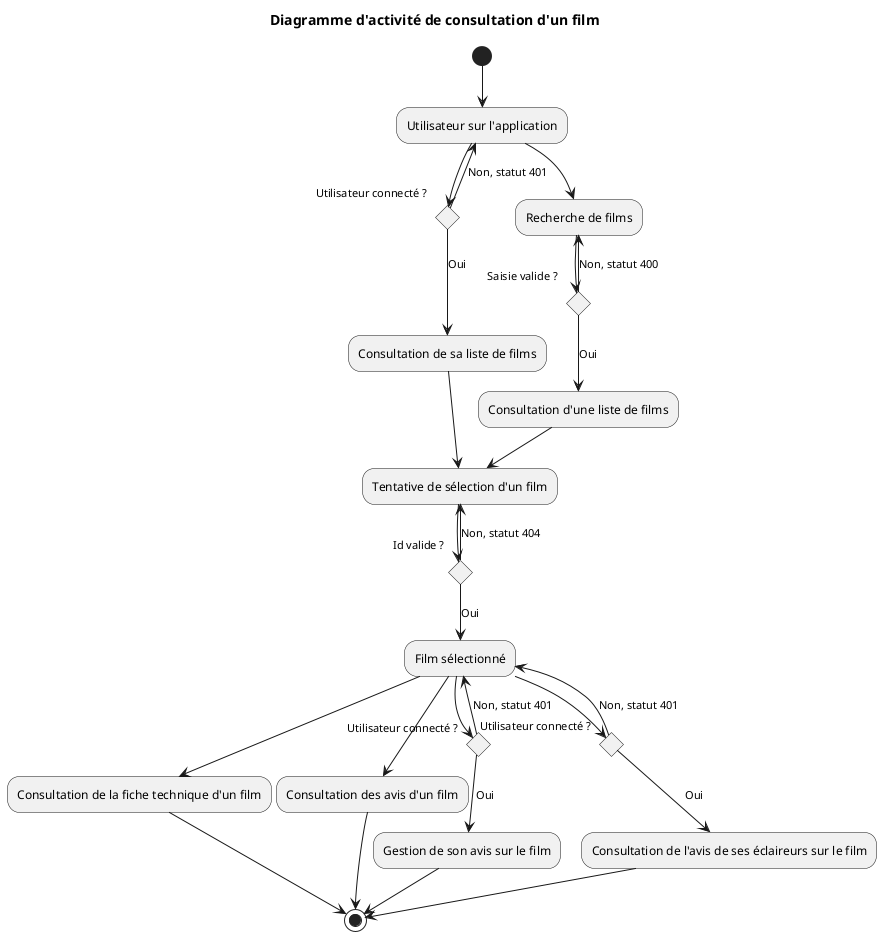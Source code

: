 @startuml Diagramme d'activité de consultation d'un film
title Diagramme d'activité de consultation d'un film

(*) -down-> "Utilisateur sur l'application"

"Utilisateur sur l'application" -right-> if "Utilisateur connecté ?" then
  -->[Oui] "Consultation de sa liste de films"
else
  -->[Non, statut 401] "Utilisateur sur l'application"
endif

"Utilisateur sur l'application" -down-> "Recherche de films"

"Recherche de films" --> if "Saisie valide ?" then
  -->[Oui] "Consultation d'une liste de films"
else
  -->[Non, statut 400] "Recherche de films"
endif

"Consultation de sa liste de films" --> "Tentative de sélection d'un film"
"Consultation d'une liste de films" --> "Tentative de sélection d'un film"

"Tentative de sélection d'un film" --> if "Id valide ?" then
  -->[Oui] "Film sélectionné"
else
  -->[Non, statut 404] "Tentative de sélection d'un film"
endif

"Film sélectionné" --> "Consultation de la fiche technique d'un film"
"Consultation de la fiche technique d'un film" -->(*)

"Film sélectionné" --> "Consultation des avis d'un film"
"Consultation des avis d'un film" -->(*)

"Film sélectionné" --> if "Utilisateur connecté ?" then
  -->[Oui] "Gestion de son avis sur le film"
else
  -->[Non, statut 401] "Film sélectionné"
endif

"Film sélectionné" --> if "Utilisateur connecté ?" then
  -->[Oui] "Consultation de l'avis de ses éclaireurs sur le film"
else
  -->[Non, statut 401] "Film sélectionné"
endif

"Gestion de son avis sur le film" -->(*)
"Consultation de l'avis de ses éclaireurs sur le film" -->(*)

@enduml
